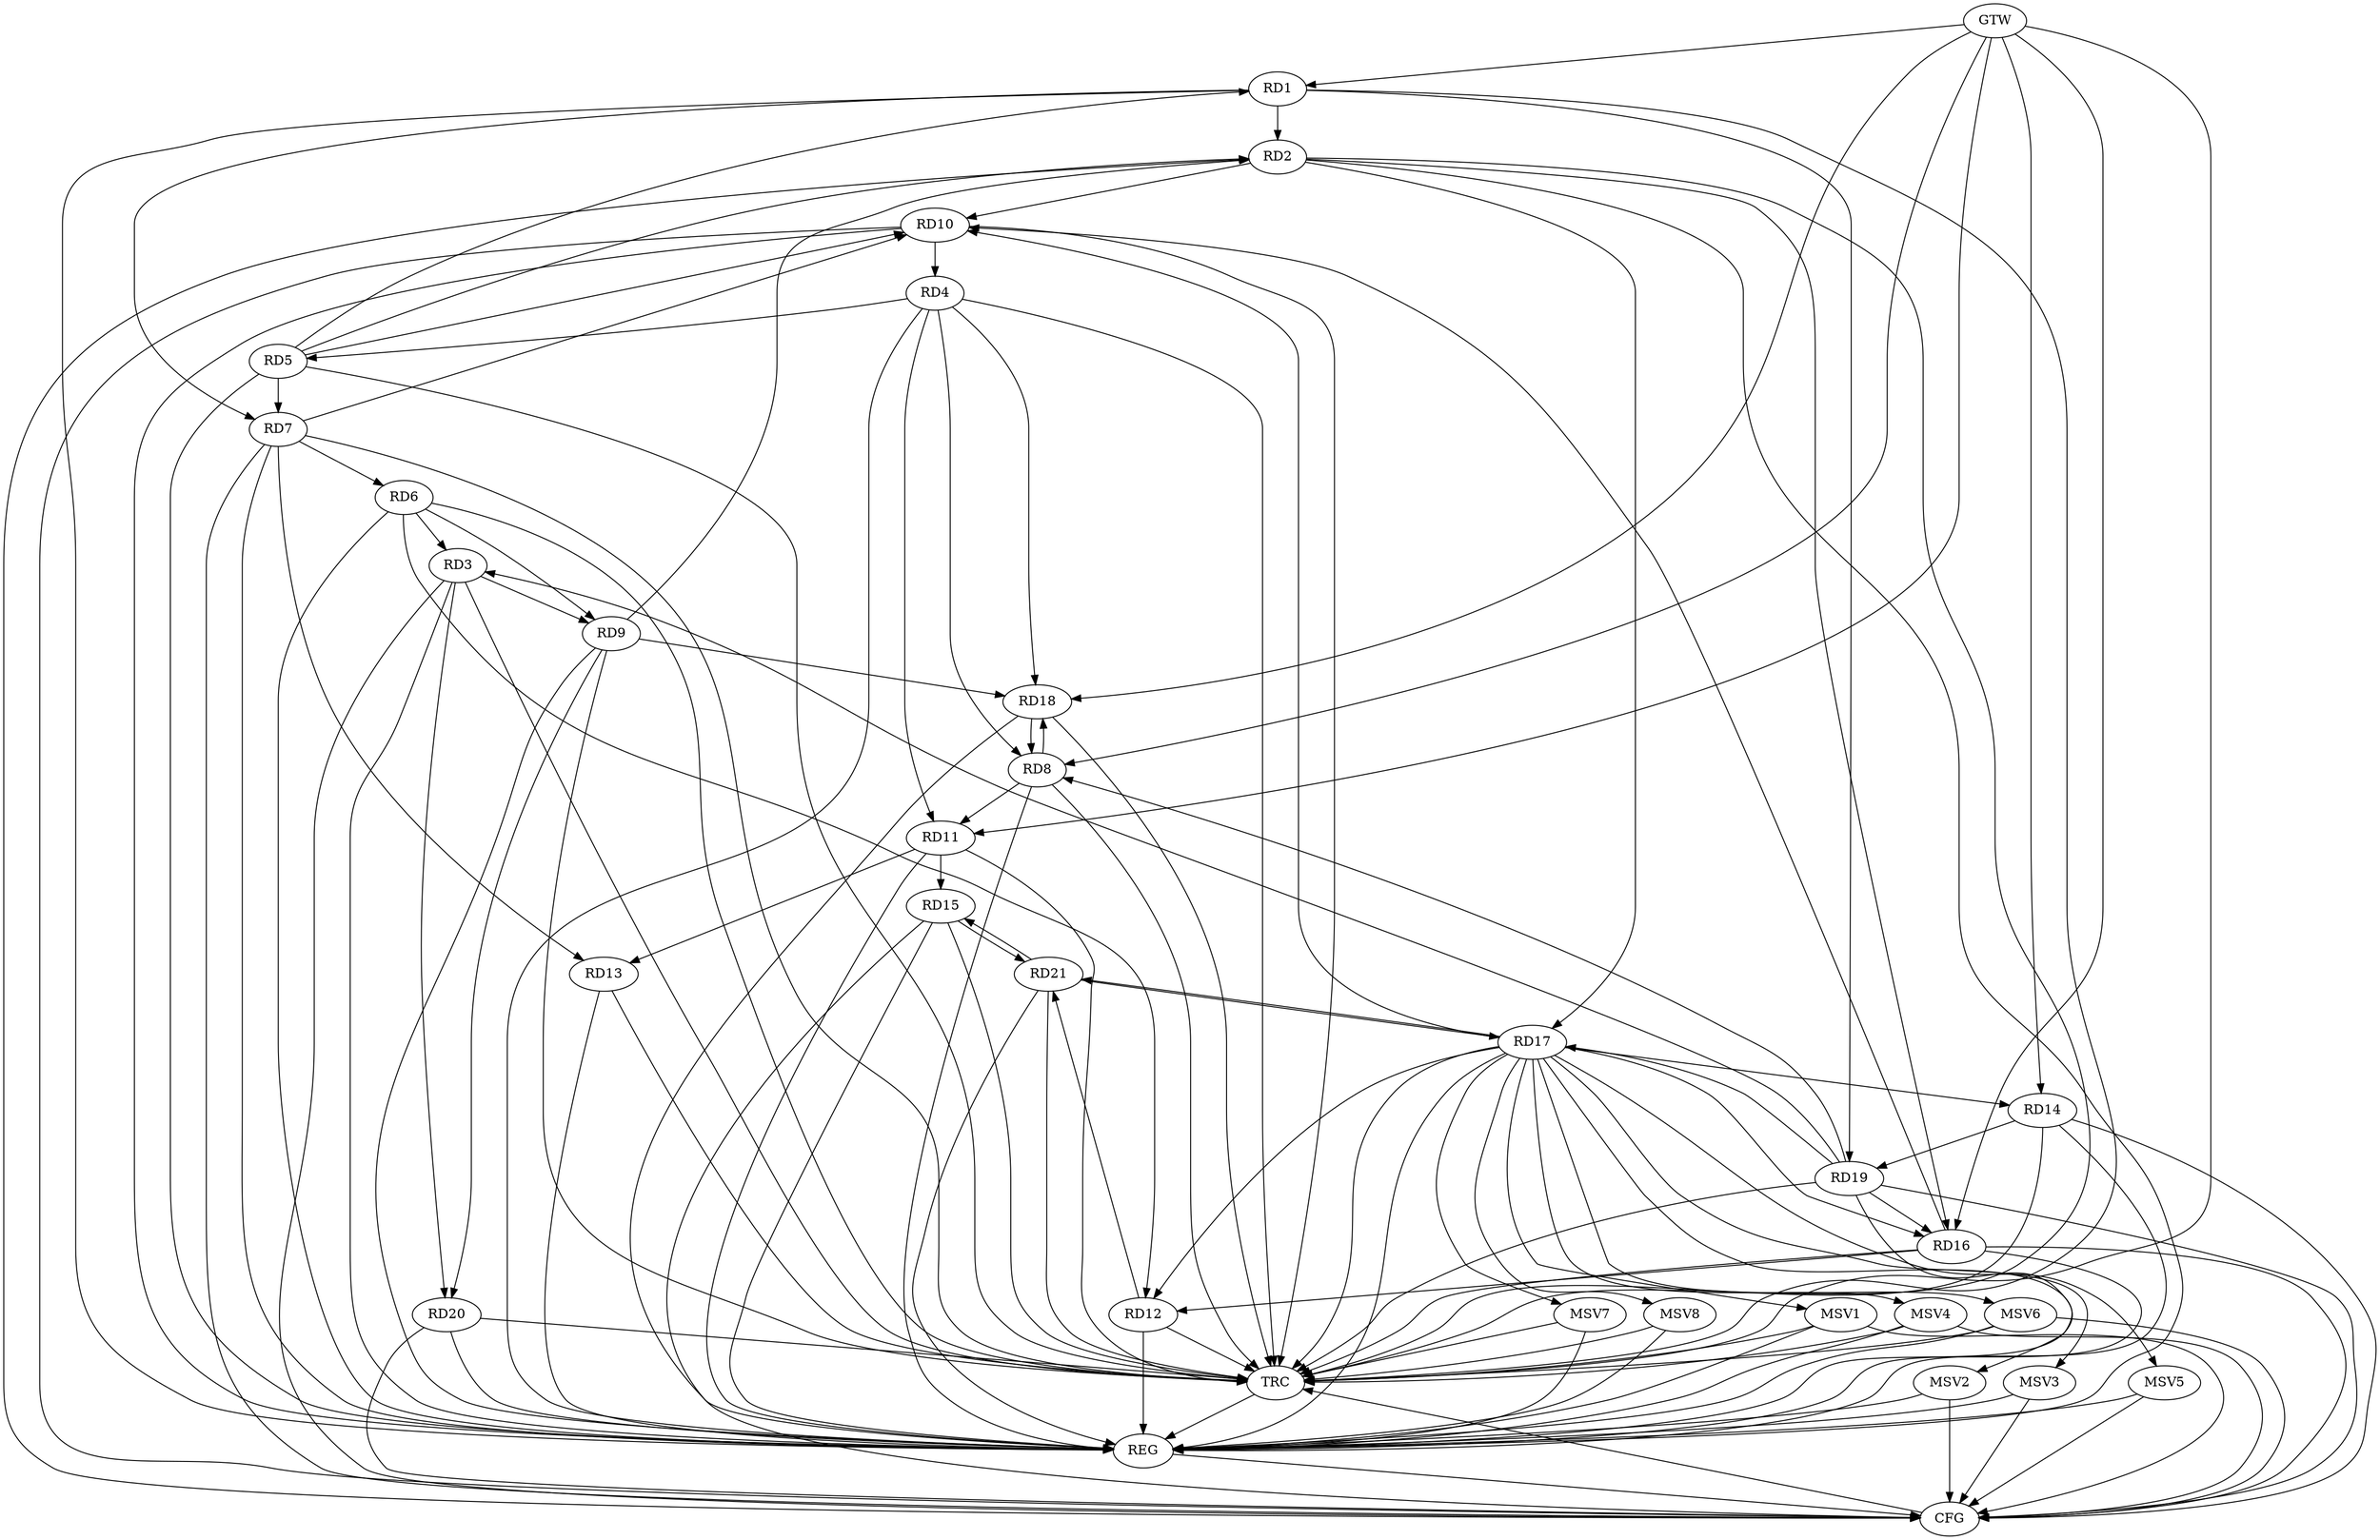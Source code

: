 strict digraph G {
  RD1 [ label="RD1" ];
  RD2 [ label="RD2" ];
  RD3 [ label="RD3" ];
  RD4 [ label="RD4" ];
  RD5 [ label="RD5" ];
  RD6 [ label="RD6" ];
  RD7 [ label="RD7" ];
  RD8 [ label="RD8" ];
  RD9 [ label="RD9" ];
  RD10 [ label="RD10" ];
  RD11 [ label="RD11" ];
  RD12 [ label="RD12" ];
  RD13 [ label="RD13" ];
  RD14 [ label="RD14" ];
  RD15 [ label="RD15" ];
  RD16 [ label="RD16" ];
  RD17 [ label="RD17" ];
  RD18 [ label="RD18" ];
  RD19 [ label="RD19" ];
  RD20 [ label="RD20" ];
  RD21 [ label="RD21" ];
  GTW [ label="GTW" ];
  REG [ label="REG" ];
  CFG [ label="CFG" ];
  TRC [ label="TRC" ];
  MSV1 [ label="MSV1" ];
  MSV2 [ label="MSV2" ];
  MSV3 [ label="MSV3" ];
  MSV4 [ label="MSV4" ];
  MSV5 [ label="MSV5" ];
  MSV6 [ label="MSV6" ];
  MSV7 [ label="MSV7" ];
  MSV8 [ label="MSV8" ];
  RD1 -> RD2;
  RD5 -> RD1;
  RD1 -> RD7;
  RD1 -> RD19;
  RD5 -> RD2;
  RD9 -> RD2;
  RD2 -> RD10;
  RD2 -> RD16;
  RD2 -> RD17;
  RD6 -> RD3;
  RD3 -> RD9;
  RD19 -> RD3;
  RD3 -> RD20;
  RD4 -> RD5;
  RD4 -> RD8;
  RD10 -> RD4;
  RD4 -> RD11;
  RD4 -> RD18;
  RD5 -> RD7;
  RD5 -> RD10;
  RD7 -> RD6;
  RD6 -> RD9;
  RD6 -> RD12;
  RD7 -> RD10;
  RD7 -> RD13;
  RD8 -> RD11;
  RD8 -> RD18;
  RD18 -> RD8;
  RD19 -> RD8;
  RD9 -> RD18;
  RD9 -> RD20;
  RD16 -> RD10;
  RD17 -> RD10;
  RD11 -> RD13;
  RD11 -> RD15;
  RD16 -> RD12;
  RD17 -> RD12;
  RD12 -> RD21;
  RD17 -> RD14;
  RD14 -> RD19;
  RD15 -> RD21;
  RD21 -> RD15;
  RD17 -> RD16;
  RD19 -> RD16;
  RD19 -> RD17;
  RD17 -> RD21;
  RD21 -> RD17;
  GTW -> RD8;
  GTW -> RD1;
  GTW -> RD14;
  GTW -> RD11;
  GTW -> RD18;
  GTW -> RD16;
  RD1 -> REG;
  RD2 -> REG;
  RD3 -> REG;
  RD4 -> REG;
  RD5 -> REG;
  RD6 -> REG;
  RD7 -> REG;
  RD8 -> REG;
  RD9 -> REG;
  RD10 -> REG;
  RD11 -> REG;
  RD12 -> REG;
  RD13 -> REG;
  RD14 -> REG;
  RD15 -> REG;
  RD16 -> REG;
  RD17 -> REG;
  RD18 -> REG;
  RD19 -> REG;
  RD20 -> REG;
  RD21 -> REG;
  RD2 -> CFG;
  RD20 -> CFG;
  RD14 -> CFG;
  RD7 -> CFG;
  RD3 -> CFG;
  RD16 -> CFG;
  RD15 -> CFG;
  RD19 -> CFG;
  RD10 -> CFG;
  REG -> CFG;
  RD1 -> TRC;
  RD2 -> TRC;
  RD3 -> TRC;
  RD4 -> TRC;
  RD5 -> TRC;
  RD6 -> TRC;
  RD7 -> TRC;
  RD8 -> TRC;
  RD9 -> TRC;
  RD10 -> TRC;
  RD11 -> TRC;
  RD12 -> TRC;
  RD13 -> TRC;
  RD14 -> TRC;
  RD15 -> TRC;
  RD16 -> TRC;
  RD17 -> TRC;
  RD18 -> TRC;
  RD19 -> TRC;
  RD20 -> TRC;
  RD21 -> TRC;
  GTW -> TRC;
  CFG -> TRC;
  TRC -> REG;
  RD17 -> MSV1;
  MSV1 -> REG;
  MSV1 -> TRC;
  MSV1 -> CFG;
  RD17 -> MSV2;
  MSV2 -> REG;
  MSV2 -> CFG;
  RD17 -> MSV3;
  MSV3 -> REG;
  MSV3 -> CFG;
  RD17 -> MSV4;
  RD17 -> MSV5;
  MSV4 -> REG;
  MSV4 -> TRC;
  MSV4 -> CFG;
  MSV5 -> REG;
  MSV5 -> CFG;
  RD17 -> MSV6;
  RD17 -> MSV7;
  MSV6 -> REG;
  MSV6 -> TRC;
  MSV6 -> CFG;
  MSV7 -> REG;
  MSV7 -> TRC;
  RD17 -> MSV8;
  MSV8 -> REG;
  MSV8 -> TRC;
}
